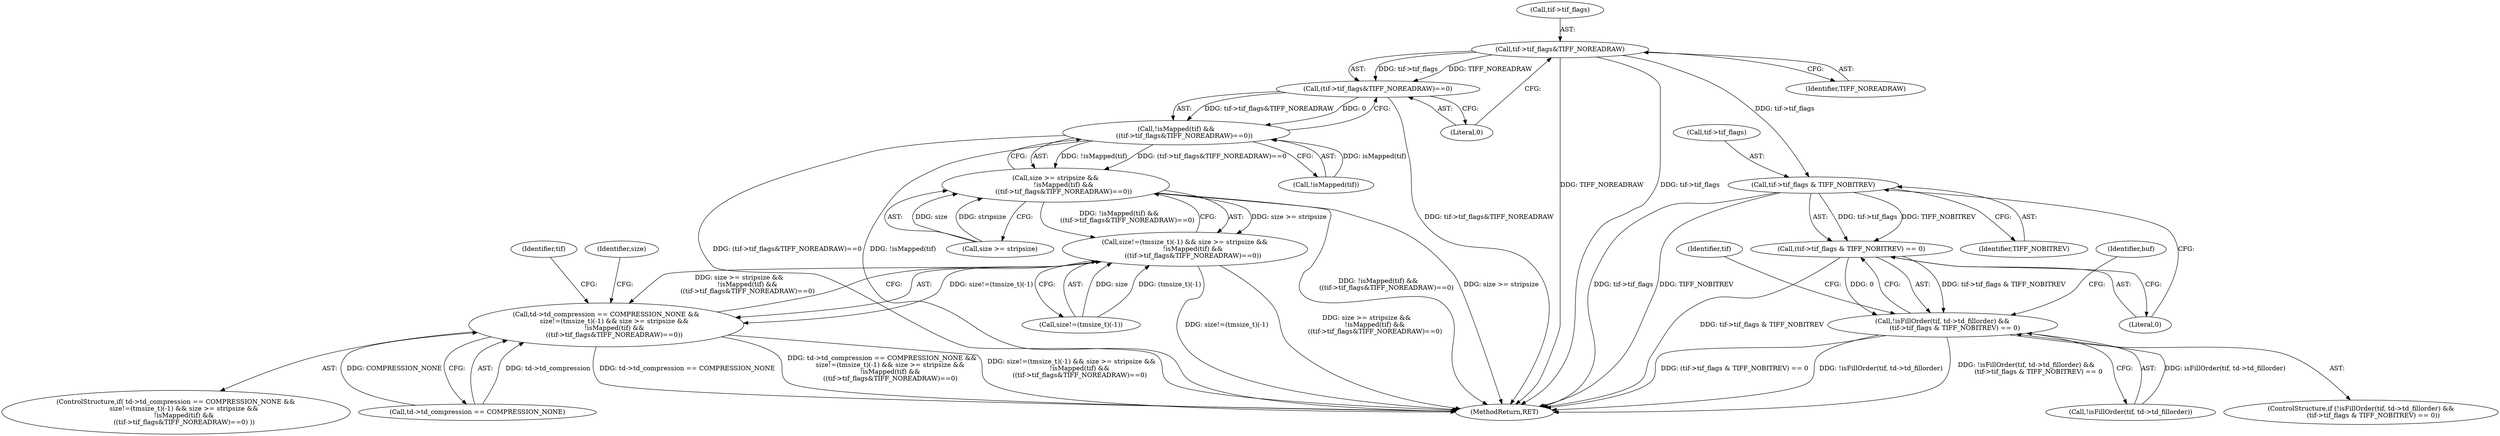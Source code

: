 digraph "0_libtiff_438274f938e046d33cb0e1230b41da32ffe223e1@pointer" {
"1000249" [label="(Call,tif->tif_flags&TIFF_NOREADRAW)"];
"1000248" [label="(Call,(tif->tif_flags&TIFF_NOREADRAW)==0)"];
"1000244" [label="(Call,!isMapped(tif) &&\n        ((tif->tif_flags&TIFF_NOREADRAW)==0))"];
"1000240" [label="(Call,size >= stripsize &&\n        !isMapped(tif) &&\n        ((tif->tif_flags&TIFF_NOREADRAW)==0))"];
"1000233" [label="(Call,size!=(tmsize_t)(-1) && size >= stripsize &&\n        !isMapped(tif) &&\n        ((tif->tif_flags&TIFF_NOREADRAW)==0))"];
"1000227" [label="(Call,td->td_compression == COMPRESSION_NONE &&\n        size!=(tmsize_t)(-1) && size >= stripsize &&\n        !isMapped(tif) &&\n        ((tif->tif_flags&TIFF_NOREADRAW)==0))"];
"1000279" [label="(Call,tif->tif_flags & TIFF_NOBITREV)"];
"1000278" [label="(Call,(tif->tif_flags & TIFF_NOBITREV) == 0)"];
"1000271" [label="(Call,!isFillOrder(tif, td->td_fillorder) &&\n            (tif->tif_flags & TIFF_NOBITREV) == 0)"];
"1000227" [label="(Call,td->td_compression == COMPRESSION_NONE &&\n        size!=(tmsize_t)(-1) && size >= stripsize &&\n        !isMapped(tif) &&\n        ((tif->tif_flags&TIFF_NOREADRAW)==0))"];
"1000283" [label="(Identifier,TIFF_NOBITREV)"];
"1000241" [label="(Call,size >= stripsize)"];
"1000226" [label="(ControlStructure,if( td->td_compression == COMPRESSION_NONE &&\n        size!=(tmsize_t)(-1) && size >= stripsize &&\n        !isMapped(tif) &&\n        ((tif->tif_flags&TIFF_NOREADRAW)==0) ))"];
"1000254" [label="(Literal,0)"];
"1000289" [label="(Identifier,tif)"];
"1000280" [label="(Call,tif->tif_flags)"];
"1000279" [label="(Call,tif->tif_flags & TIFF_NOBITREV)"];
"1000286" [label="(Identifier,buf)"];
"1000253" [label="(Identifier,TIFF_NOREADRAW)"];
"1000337" [label="(MethodReturn,RET)"];
"1000250" [label="(Call,tif->tif_flags)"];
"1000240" [label="(Call,size >= stripsize &&\n        !isMapped(tif) &&\n        ((tif->tif_flags&TIFF_NOREADRAW)==0))"];
"1000272" [label="(Call,!isFillOrder(tif, td->td_fillorder))"];
"1000234" [label="(Call,size!=(tmsize_t)(-1))"];
"1000248" [label="(Call,(tif->tif_flags&TIFF_NOREADRAW)==0)"];
"1000259" [label="(Identifier,tif)"];
"1000244" [label="(Call,!isMapped(tif) &&\n        ((tif->tif_flags&TIFF_NOREADRAW)==0))"];
"1000249" [label="(Call,tif->tif_flags&TIFF_NOREADRAW)"];
"1000233" [label="(Call,size!=(tmsize_t)(-1) && size >= stripsize &&\n        !isMapped(tif) &&\n        ((tif->tif_flags&TIFF_NOREADRAW)==0))"];
"1000245" [label="(Call,!isMapped(tif))"];
"1000284" [label="(Literal,0)"];
"1000228" [label="(Call,td->td_compression == COMPRESSION_NONE)"];
"1000271" [label="(Call,!isFillOrder(tif, td->td_fillorder) &&\n            (tif->tif_flags & TIFF_NOBITREV) == 0)"];
"1000297" [label="(Identifier,size)"];
"1000278" [label="(Call,(tif->tif_flags & TIFF_NOBITREV) == 0)"];
"1000270" [label="(ControlStructure,if (!isFillOrder(tif, td->td_fillorder) &&\n            (tif->tif_flags & TIFF_NOBITREV) == 0))"];
"1000249" -> "1000248"  [label="AST: "];
"1000249" -> "1000253"  [label="CFG: "];
"1000250" -> "1000249"  [label="AST: "];
"1000253" -> "1000249"  [label="AST: "];
"1000254" -> "1000249"  [label="CFG: "];
"1000249" -> "1000337"  [label="DDG: TIFF_NOREADRAW"];
"1000249" -> "1000337"  [label="DDG: tif->tif_flags"];
"1000249" -> "1000248"  [label="DDG: tif->tif_flags"];
"1000249" -> "1000248"  [label="DDG: TIFF_NOREADRAW"];
"1000249" -> "1000279"  [label="DDG: tif->tif_flags"];
"1000248" -> "1000244"  [label="AST: "];
"1000248" -> "1000254"  [label="CFG: "];
"1000254" -> "1000248"  [label="AST: "];
"1000244" -> "1000248"  [label="CFG: "];
"1000248" -> "1000337"  [label="DDG: tif->tif_flags&TIFF_NOREADRAW"];
"1000248" -> "1000244"  [label="DDG: tif->tif_flags&TIFF_NOREADRAW"];
"1000248" -> "1000244"  [label="DDG: 0"];
"1000244" -> "1000240"  [label="AST: "];
"1000244" -> "1000245"  [label="CFG: "];
"1000245" -> "1000244"  [label="AST: "];
"1000240" -> "1000244"  [label="CFG: "];
"1000244" -> "1000337"  [label="DDG: (tif->tif_flags&TIFF_NOREADRAW)==0"];
"1000244" -> "1000337"  [label="DDG: !isMapped(tif)"];
"1000244" -> "1000240"  [label="DDG: !isMapped(tif)"];
"1000244" -> "1000240"  [label="DDG: (tif->tif_flags&TIFF_NOREADRAW)==0"];
"1000245" -> "1000244"  [label="DDG: isMapped(tif)"];
"1000240" -> "1000233"  [label="AST: "];
"1000240" -> "1000241"  [label="CFG: "];
"1000241" -> "1000240"  [label="AST: "];
"1000233" -> "1000240"  [label="CFG: "];
"1000240" -> "1000337"  [label="DDG: !isMapped(tif) &&\n        ((tif->tif_flags&TIFF_NOREADRAW)==0)"];
"1000240" -> "1000337"  [label="DDG: size >= stripsize"];
"1000240" -> "1000233"  [label="DDG: size >= stripsize"];
"1000240" -> "1000233"  [label="DDG: !isMapped(tif) &&\n        ((tif->tif_flags&TIFF_NOREADRAW)==0)"];
"1000241" -> "1000240"  [label="DDG: size"];
"1000241" -> "1000240"  [label="DDG: stripsize"];
"1000233" -> "1000227"  [label="AST: "];
"1000233" -> "1000234"  [label="CFG: "];
"1000234" -> "1000233"  [label="AST: "];
"1000227" -> "1000233"  [label="CFG: "];
"1000233" -> "1000337"  [label="DDG: size >= stripsize &&\n        !isMapped(tif) &&\n        ((tif->tif_flags&TIFF_NOREADRAW)==0)"];
"1000233" -> "1000337"  [label="DDG: size!=(tmsize_t)(-1)"];
"1000233" -> "1000227"  [label="DDG: size!=(tmsize_t)(-1)"];
"1000233" -> "1000227"  [label="DDG: size >= stripsize &&\n        !isMapped(tif) &&\n        ((tif->tif_flags&TIFF_NOREADRAW)==0)"];
"1000234" -> "1000233"  [label="DDG: size"];
"1000234" -> "1000233"  [label="DDG: (tmsize_t)(-1)"];
"1000227" -> "1000226"  [label="AST: "];
"1000227" -> "1000228"  [label="CFG: "];
"1000228" -> "1000227"  [label="AST: "];
"1000259" -> "1000227"  [label="CFG: "];
"1000297" -> "1000227"  [label="CFG: "];
"1000227" -> "1000337"  [label="DDG: td->td_compression == COMPRESSION_NONE &&\n        size!=(tmsize_t)(-1) && size >= stripsize &&\n        !isMapped(tif) &&\n        ((tif->tif_flags&TIFF_NOREADRAW)==0)"];
"1000227" -> "1000337"  [label="DDG: size!=(tmsize_t)(-1) && size >= stripsize &&\n        !isMapped(tif) &&\n        ((tif->tif_flags&TIFF_NOREADRAW)==0)"];
"1000227" -> "1000337"  [label="DDG: td->td_compression == COMPRESSION_NONE"];
"1000228" -> "1000227"  [label="DDG: td->td_compression"];
"1000228" -> "1000227"  [label="DDG: COMPRESSION_NONE"];
"1000279" -> "1000278"  [label="AST: "];
"1000279" -> "1000283"  [label="CFG: "];
"1000280" -> "1000279"  [label="AST: "];
"1000283" -> "1000279"  [label="AST: "];
"1000284" -> "1000279"  [label="CFG: "];
"1000279" -> "1000337"  [label="DDG: tif->tif_flags"];
"1000279" -> "1000337"  [label="DDG: TIFF_NOBITREV"];
"1000279" -> "1000278"  [label="DDG: tif->tif_flags"];
"1000279" -> "1000278"  [label="DDG: TIFF_NOBITREV"];
"1000278" -> "1000271"  [label="AST: "];
"1000278" -> "1000284"  [label="CFG: "];
"1000284" -> "1000278"  [label="AST: "];
"1000271" -> "1000278"  [label="CFG: "];
"1000278" -> "1000337"  [label="DDG: tif->tif_flags & TIFF_NOBITREV"];
"1000278" -> "1000271"  [label="DDG: tif->tif_flags & TIFF_NOBITREV"];
"1000278" -> "1000271"  [label="DDG: 0"];
"1000271" -> "1000270"  [label="AST: "];
"1000271" -> "1000272"  [label="CFG: "];
"1000272" -> "1000271"  [label="AST: "];
"1000286" -> "1000271"  [label="CFG: "];
"1000289" -> "1000271"  [label="CFG: "];
"1000271" -> "1000337"  [label="DDG: (tif->tif_flags & TIFF_NOBITREV) == 0"];
"1000271" -> "1000337"  [label="DDG: !isFillOrder(tif, td->td_fillorder)"];
"1000271" -> "1000337"  [label="DDG: !isFillOrder(tif, td->td_fillorder) &&\n            (tif->tif_flags & TIFF_NOBITREV) == 0"];
"1000272" -> "1000271"  [label="DDG: isFillOrder(tif, td->td_fillorder)"];
}
